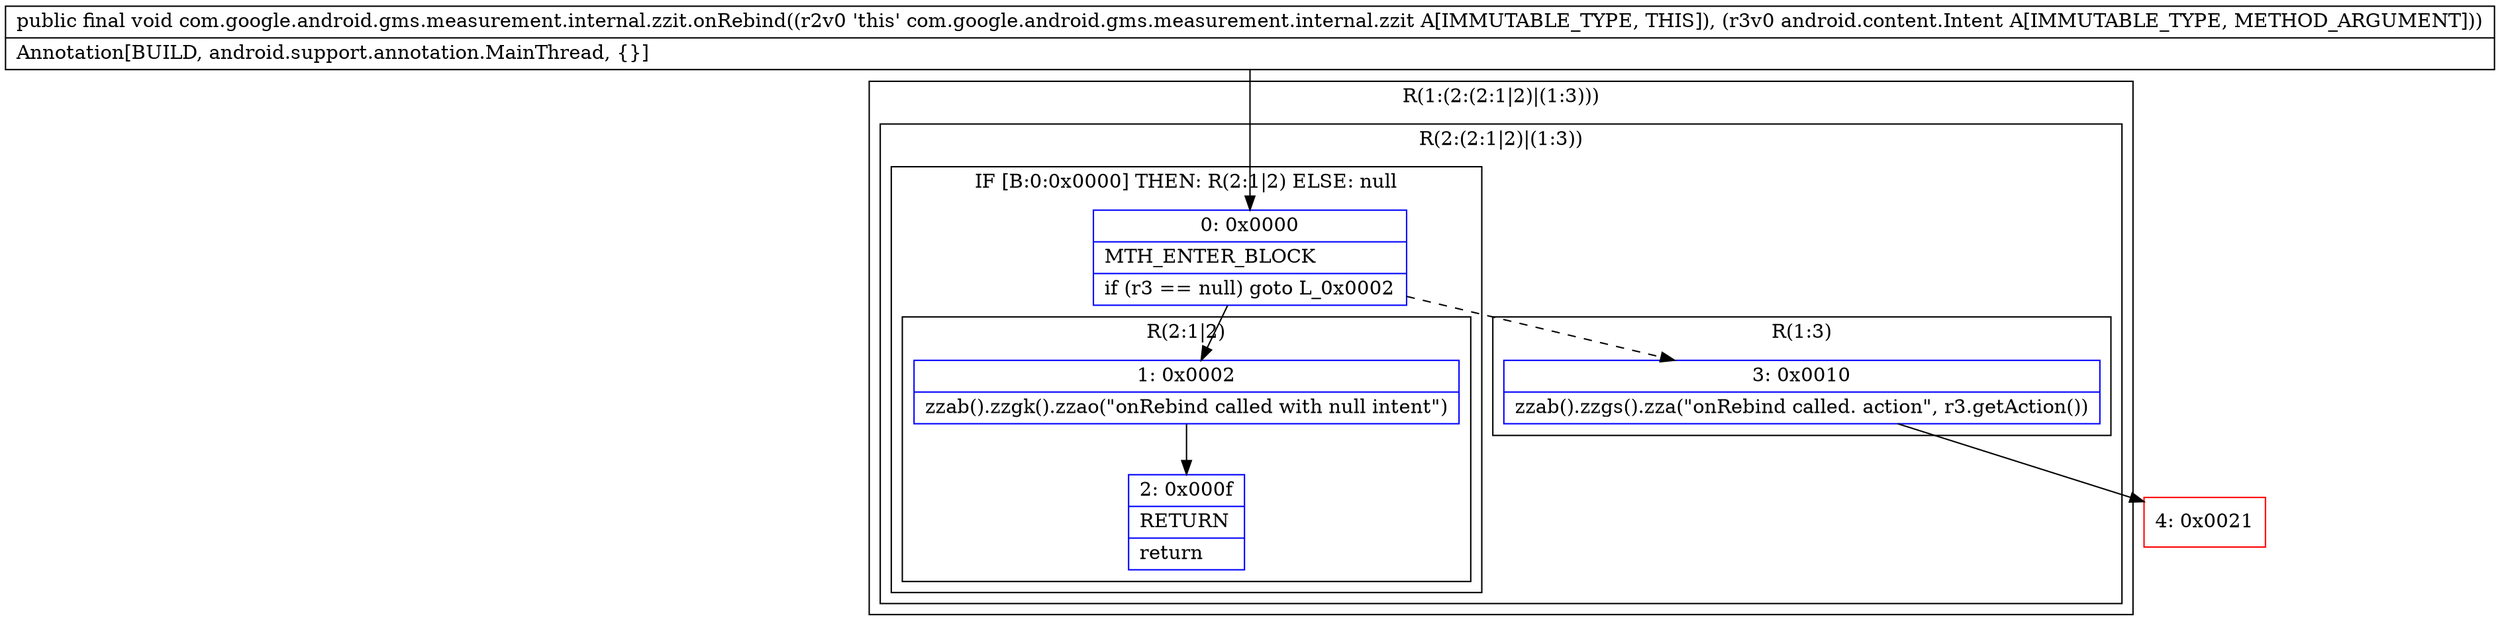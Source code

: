 digraph "CFG forcom.google.android.gms.measurement.internal.zzit.onRebind(Landroid\/content\/Intent;)V" {
subgraph cluster_Region_1123396619 {
label = "R(1:(2:(2:1|2)|(1:3)))";
node [shape=record,color=blue];
subgraph cluster_Region_2139255153 {
label = "R(2:(2:1|2)|(1:3))";
node [shape=record,color=blue];
subgraph cluster_IfRegion_949351703 {
label = "IF [B:0:0x0000] THEN: R(2:1|2) ELSE: null";
node [shape=record,color=blue];
Node_0 [shape=record,label="{0\:\ 0x0000|MTH_ENTER_BLOCK\l|if (r3 == null) goto L_0x0002\l}"];
subgraph cluster_Region_763667918 {
label = "R(2:1|2)";
node [shape=record,color=blue];
Node_1 [shape=record,label="{1\:\ 0x0002|zzab().zzgk().zzao(\"onRebind called with null intent\")\l}"];
Node_2 [shape=record,label="{2\:\ 0x000f|RETURN\l|return\l}"];
}
}
subgraph cluster_Region_1123996033 {
label = "R(1:3)";
node [shape=record,color=blue];
Node_3 [shape=record,label="{3\:\ 0x0010|zzab().zzgs().zza(\"onRebind called. action\", r3.getAction())\l}"];
}
}
}
Node_4 [shape=record,color=red,label="{4\:\ 0x0021}"];
MethodNode[shape=record,label="{public final void com.google.android.gms.measurement.internal.zzit.onRebind((r2v0 'this' com.google.android.gms.measurement.internal.zzit A[IMMUTABLE_TYPE, THIS]), (r3v0 android.content.Intent A[IMMUTABLE_TYPE, METHOD_ARGUMENT]))  | Annotation[BUILD, android.support.annotation.MainThread, \{\}]\l}"];
MethodNode -> Node_0;
Node_0 -> Node_1;
Node_0 -> Node_3[style=dashed];
Node_1 -> Node_2;
Node_3 -> Node_4;
}


